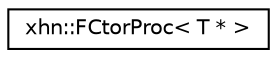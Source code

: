 digraph "Graphical Class Hierarchy"
{
  edge [fontname="Helvetica",fontsize="10",labelfontname="Helvetica",labelfontsize="10"];
  node [fontname="Helvetica",fontsize="10",shape=record];
  rankdir="LR";
  Node1 [label="xhn::FCtorProc\< T * \>",height=0.2,width=0.4,color="black", fillcolor="white", style="filled",URL="$structxhn_1_1_f_ctor_proc.html"];
}
